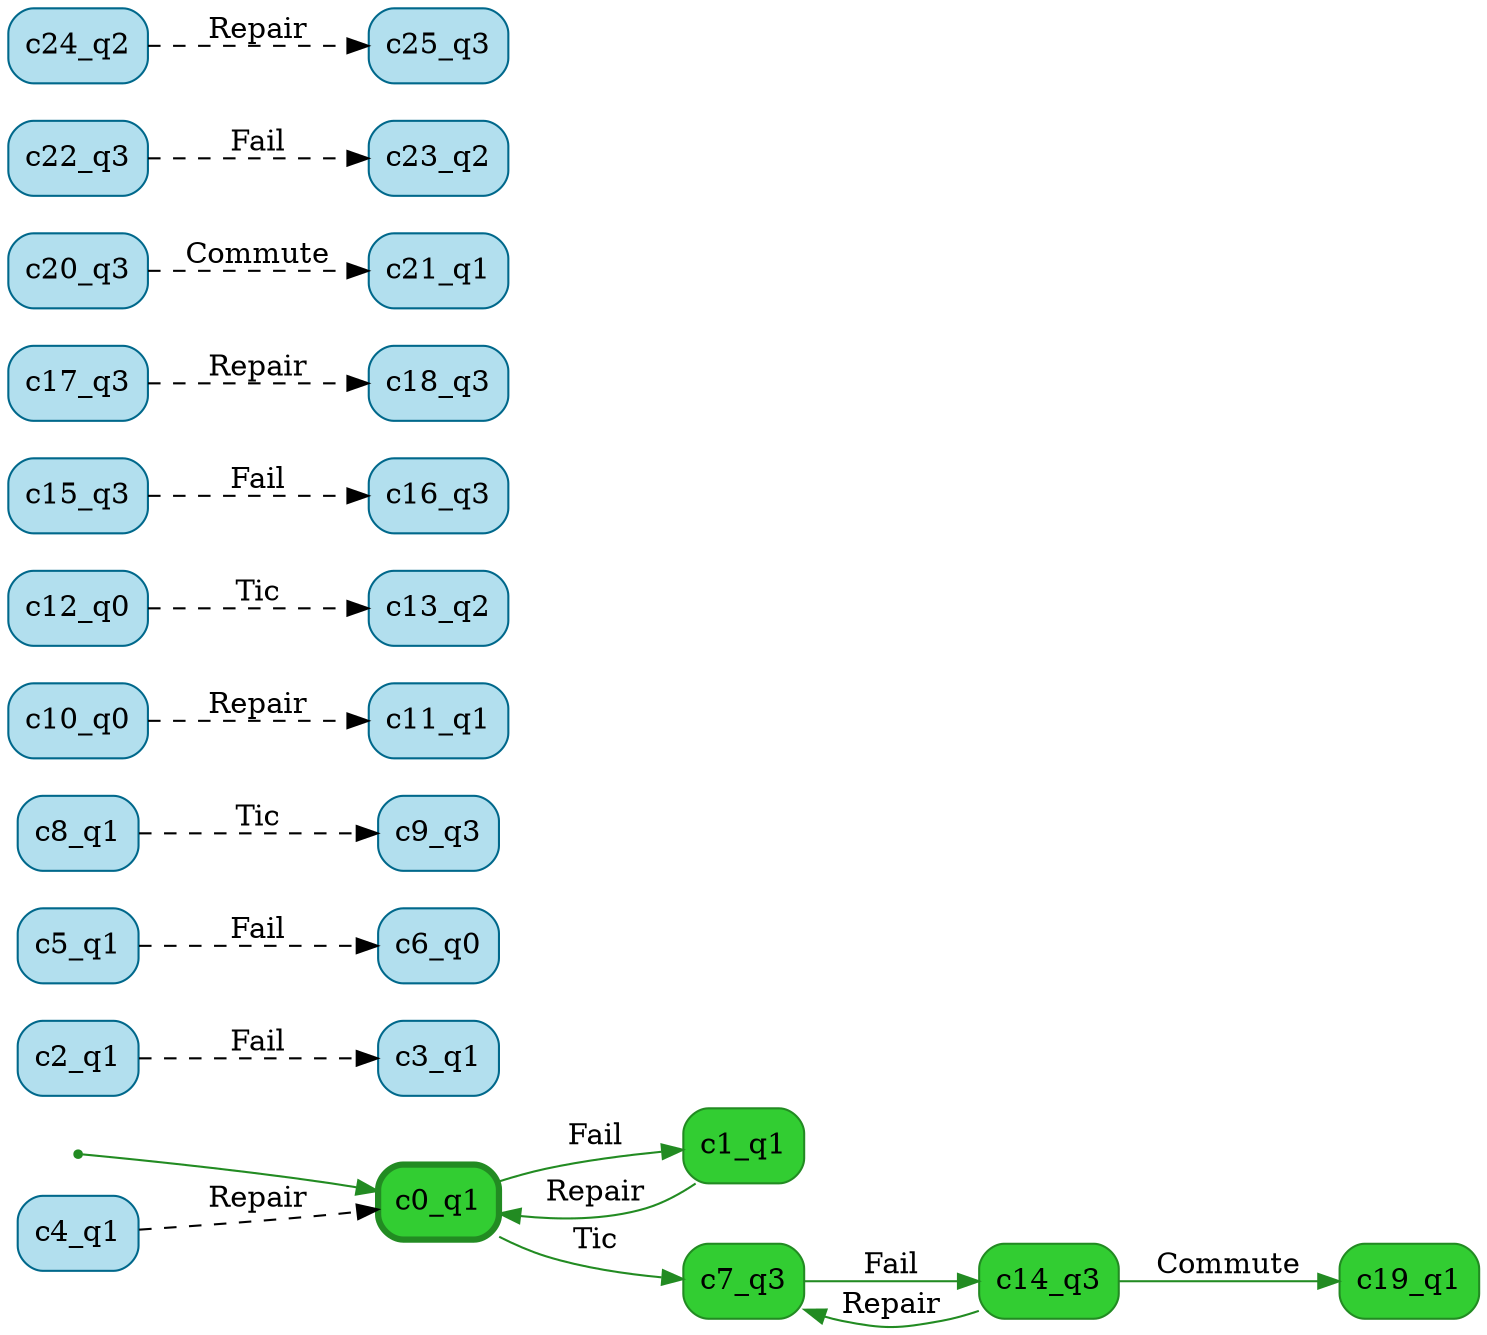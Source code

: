 digraph g {

	rankdir="LR"

	__invisible__[shape="point", color="forestgreen"]
	c0_q1[label="c0_q1", shape="box", style="rounded, filled", color="forestgreen", fillcolor="limegreen", penwidth=3] // Initial
	c1_q1[label="c1_q1", shape="box", style="rounded, filled", color="forestgreen", fillcolor="limegreen"]
	c7_q3[label="c7_q3", shape="box", style="rounded, filled", color="forestgreen", fillcolor="limegreen"]
	c14_q3[label="c14_q3", shape="box", style="rounded, filled", color="forestgreen", fillcolor="limegreen"]
	c19_q1[label="c19_q1", shape="box", style="rounded, filled", color="forestgreen", fillcolor="limegreen"]
	c2_q1[label="c2_q1", shape="box", style="rounded, filled", color="deepskyblue4", fillcolor="lightblue2"]
	c3_q1[label="c3_q1", shape="box", style="rounded, filled", color="deepskyblue4", fillcolor="lightblue2"]
	c4_q1[label="c4_q1", shape="box", style="rounded, filled", color="deepskyblue4", fillcolor="lightblue2"]
	c5_q1[label="c5_q1", shape="box", style="rounded, filled", color="deepskyblue4", fillcolor="lightblue2"]
	c6_q0[label="c6_q0", shape="box", style="rounded, filled", color="deepskyblue4", fillcolor="lightblue2"]
	c8_q1[label="c8_q1", shape="box", style="rounded, filled", color="deepskyblue4", fillcolor="lightblue2"]
	c9_q3[label="c9_q3", shape="box", style="rounded, filled", color="deepskyblue4", fillcolor="lightblue2"]
	c10_q0[label="c10_q0", shape="box", style="rounded, filled", color="deepskyblue4", fillcolor="lightblue2"]
	c11_q1[label="c11_q1", shape="box", style="rounded, filled", color="deepskyblue4", fillcolor="lightblue2"]
	c12_q0[label="c12_q0", shape="box", style="rounded, filled", color="deepskyblue4", fillcolor="lightblue2"]
	c13_q2[label="c13_q2", shape="box", style="rounded, filled", color="deepskyblue4", fillcolor="lightblue2"]
	c15_q3[label="c15_q3", shape="box", style="rounded, filled", color="deepskyblue4", fillcolor="lightblue2"]
	c16_q3[label="c16_q3", shape="box", style="rounded, filled", color="deepskyblue4", fillcolor="lightblue2"]
	c17_q3[label="c17_q3", shape="box", style="rounded, filled", color="deepskyblue4", fillcolor="lightblue2"]
	c18_q3[label="c18_q3", shape="box", style="rounded, filled", color="deepskyblue4", fillcolor="lightblue2"]
	c20_q3[label="c20_q3", shape="box", style="rounded, filled", color="deepskyblue4", fillcolor="lightblue2"]
	c21_q1[label="c21_q1", shape="box", style="rounded, filled", color="deepskyblue4", fillcolor="lightblue2"]
	c22_q3[label="c22_q3", shape="box", style="rounded, filled", color="deepskyblue4", fillcolor="lightblue2"]
	c23_q2[label="c23_q2", shape="box", style="rounded, filled", color="deepskyblue4", fillcolor="lightblue2"]
	c24_q2[label="c24_q2", shape="box", style="rounded, filled", color="deepskyblue4", fillcolor="lightblue2"]
	c25_q3[label="c25_q3", shape="box", style="rounded, filled", color="deepskyblue4", fillcolor="lightblue2"]

	__invisible__ -> c0_q1[color="forestgreen"]
	c0_q1 -> c1_q1[label="Fail", color="forestgreen"]
	c1_q1 -> c0_q1[label="Repair", color="forestgreen"]
	c0_q1 -> c7_q3[label="Tic", color="forestgreen"]
	c7_q3 -> c14_q3[label="Fail", color="forestgreen"]
	c14_q3 -> c7_q3[label="Repair", color="forestgreen"]
	c14_q3 -> c19_q1[label="Commute", color="forestgreen"]
	c2_q1 -> c3_q1[label="Fail", color="black", style="dashed"]
	c4_q1 -> c0_q1[label="Repair", color="black", style="dashed"]
	c5_q1 -> c6_q0[label="Fail", color="black", style="dashed"]
	c8_q1 -> c9_q3[label="Tic", color="black", style="dashed"]
	c10_q0 -> c11_q1[label="Repair", color="black", style="dashed"]
	c12_q0 -> c13_q2[label="Tic", color="black", style="dashed"]
	c15_q3 -> c16_q3[label="Fail", color="black", style="dashed"]
	c17_q3 -> c18_q3[label="Repair", color="black", style="dashed"]
	c20_q3 -> c21_q1[label="Commute", color="black", style="dashed"]
	c22_q3 -> c23_q2[label="Fail", color="black", style="dashed"]
	c24_q2 -> c25_q3[label="Repair", color="black", style="dashed"]

}
